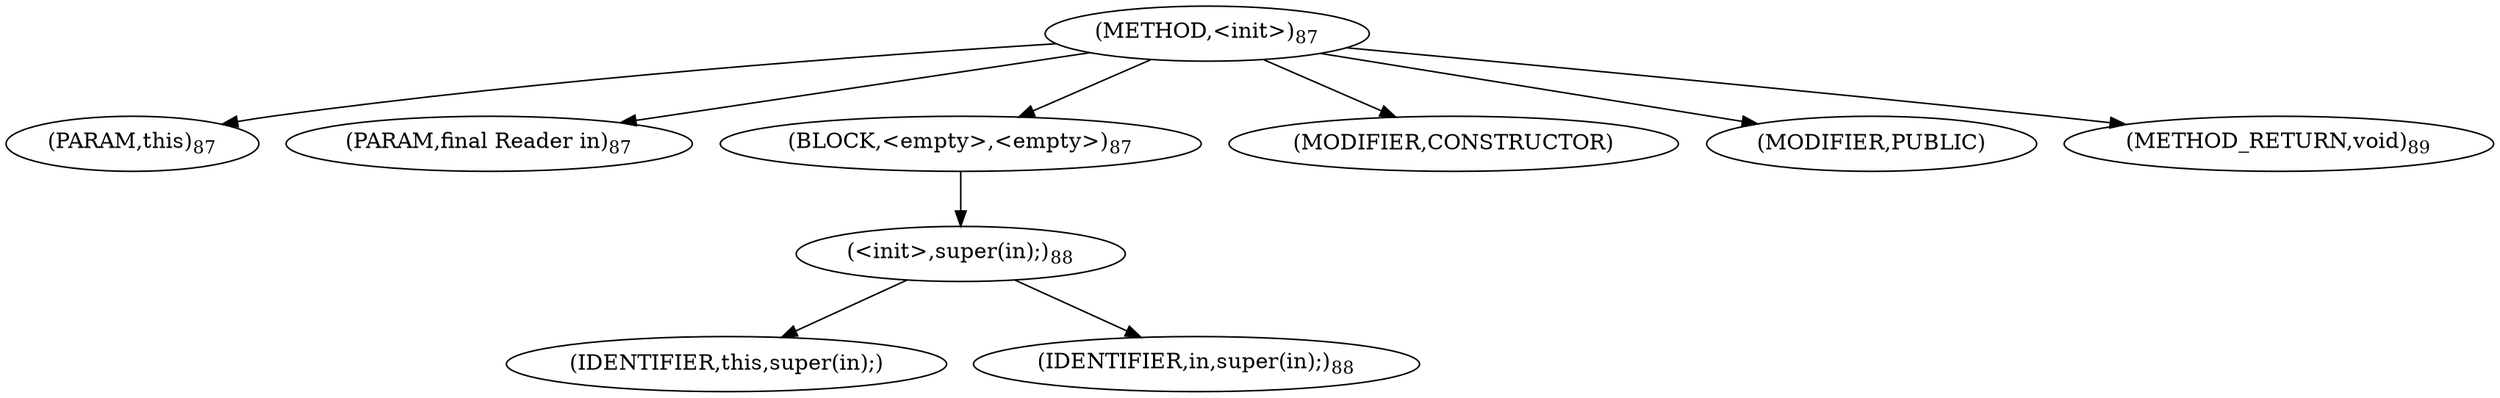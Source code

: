 digraph "&lt;init&gt;" {  
"22" [label = <(METHOD,&lt;init&gt;)<SUB>87</SUB>> ]
"6" [label = <(PARAM,this)<SUB>87</SUB>> ]
"23" [label = <(PARAM,final Reader in)<SUB>87</SUB>> ]
"24" [label = <(BLOCK,&lt;empty&gt;,&lt;empty&gt;)<SUB>87</SUB>> ]
"25" [label = <(&lt;init&gt;,super(in);)<SUB>88</SUB>> ]
"5" [label = <(IDENTIFIER,this,super(in);)> ]
"26" [label = <(IDENTIFIER,in,super(in);)<SUB>88</SUB>> ]
"27" [label = <(MODIFIER,CONSTRUCTOR)> ]
"28" [label = <(MODIFIER,PUBLIC)> ]
"29" [label = <(METHOD_RETURN,void)<SUB>89</SUB>> ]
  "22" -> "6" 
  "22" -> "23" 
  "22" -> "24" 
  "22" -> "27" 
  "22" -> "28" 
  "22" -> "29" 
  "24" -> "25" 
  "25" -> "5" 
  "25" -> "26" 
}
